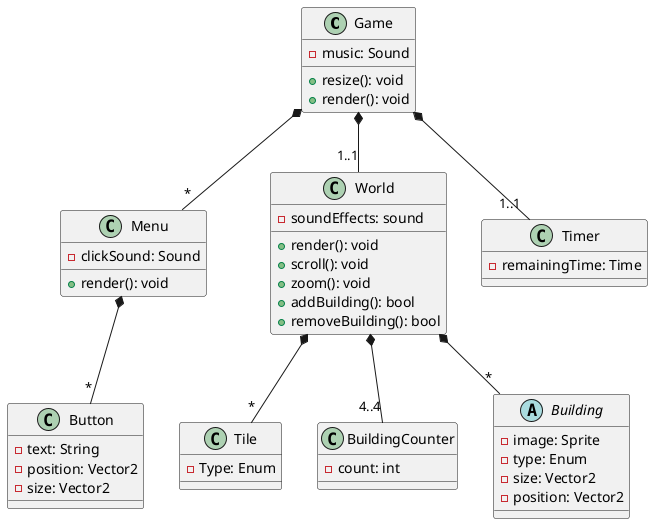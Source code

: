@startuml Project Structure
class Game
{
    - music: Sound
    + resize(): void
    + render(): void
}

class Menu
{
    - clickSound: Sound
    + render(): void
}

class Button
{
    - text: String
    - position: Vector2
    - size: Vector2
}

class World
{
    - soundEffects: sound
    + render(): void
    + scroll(): void
    + zoom(): void
    + addBuilding(): bool
    + removeBuilding(): bool
}

class Tile
{
    - Type: Enum
}

class Timer
{
    - remainingTime: Time
}

class BuildingCounter
{
    - count: int
}

abstract class Building
{
    - image: Sprite
    - type: Enum
    - size: Vector2
    - position: Vector2
}

Game *-- "1..1" World
Game *-- "*" Menu
World *-- "*" Tile
World *-- "*" Building
World *-- "4..4" BuildingCounter
Game *-- "1..1" Timer
Menu *-- "*" Button
@enduml